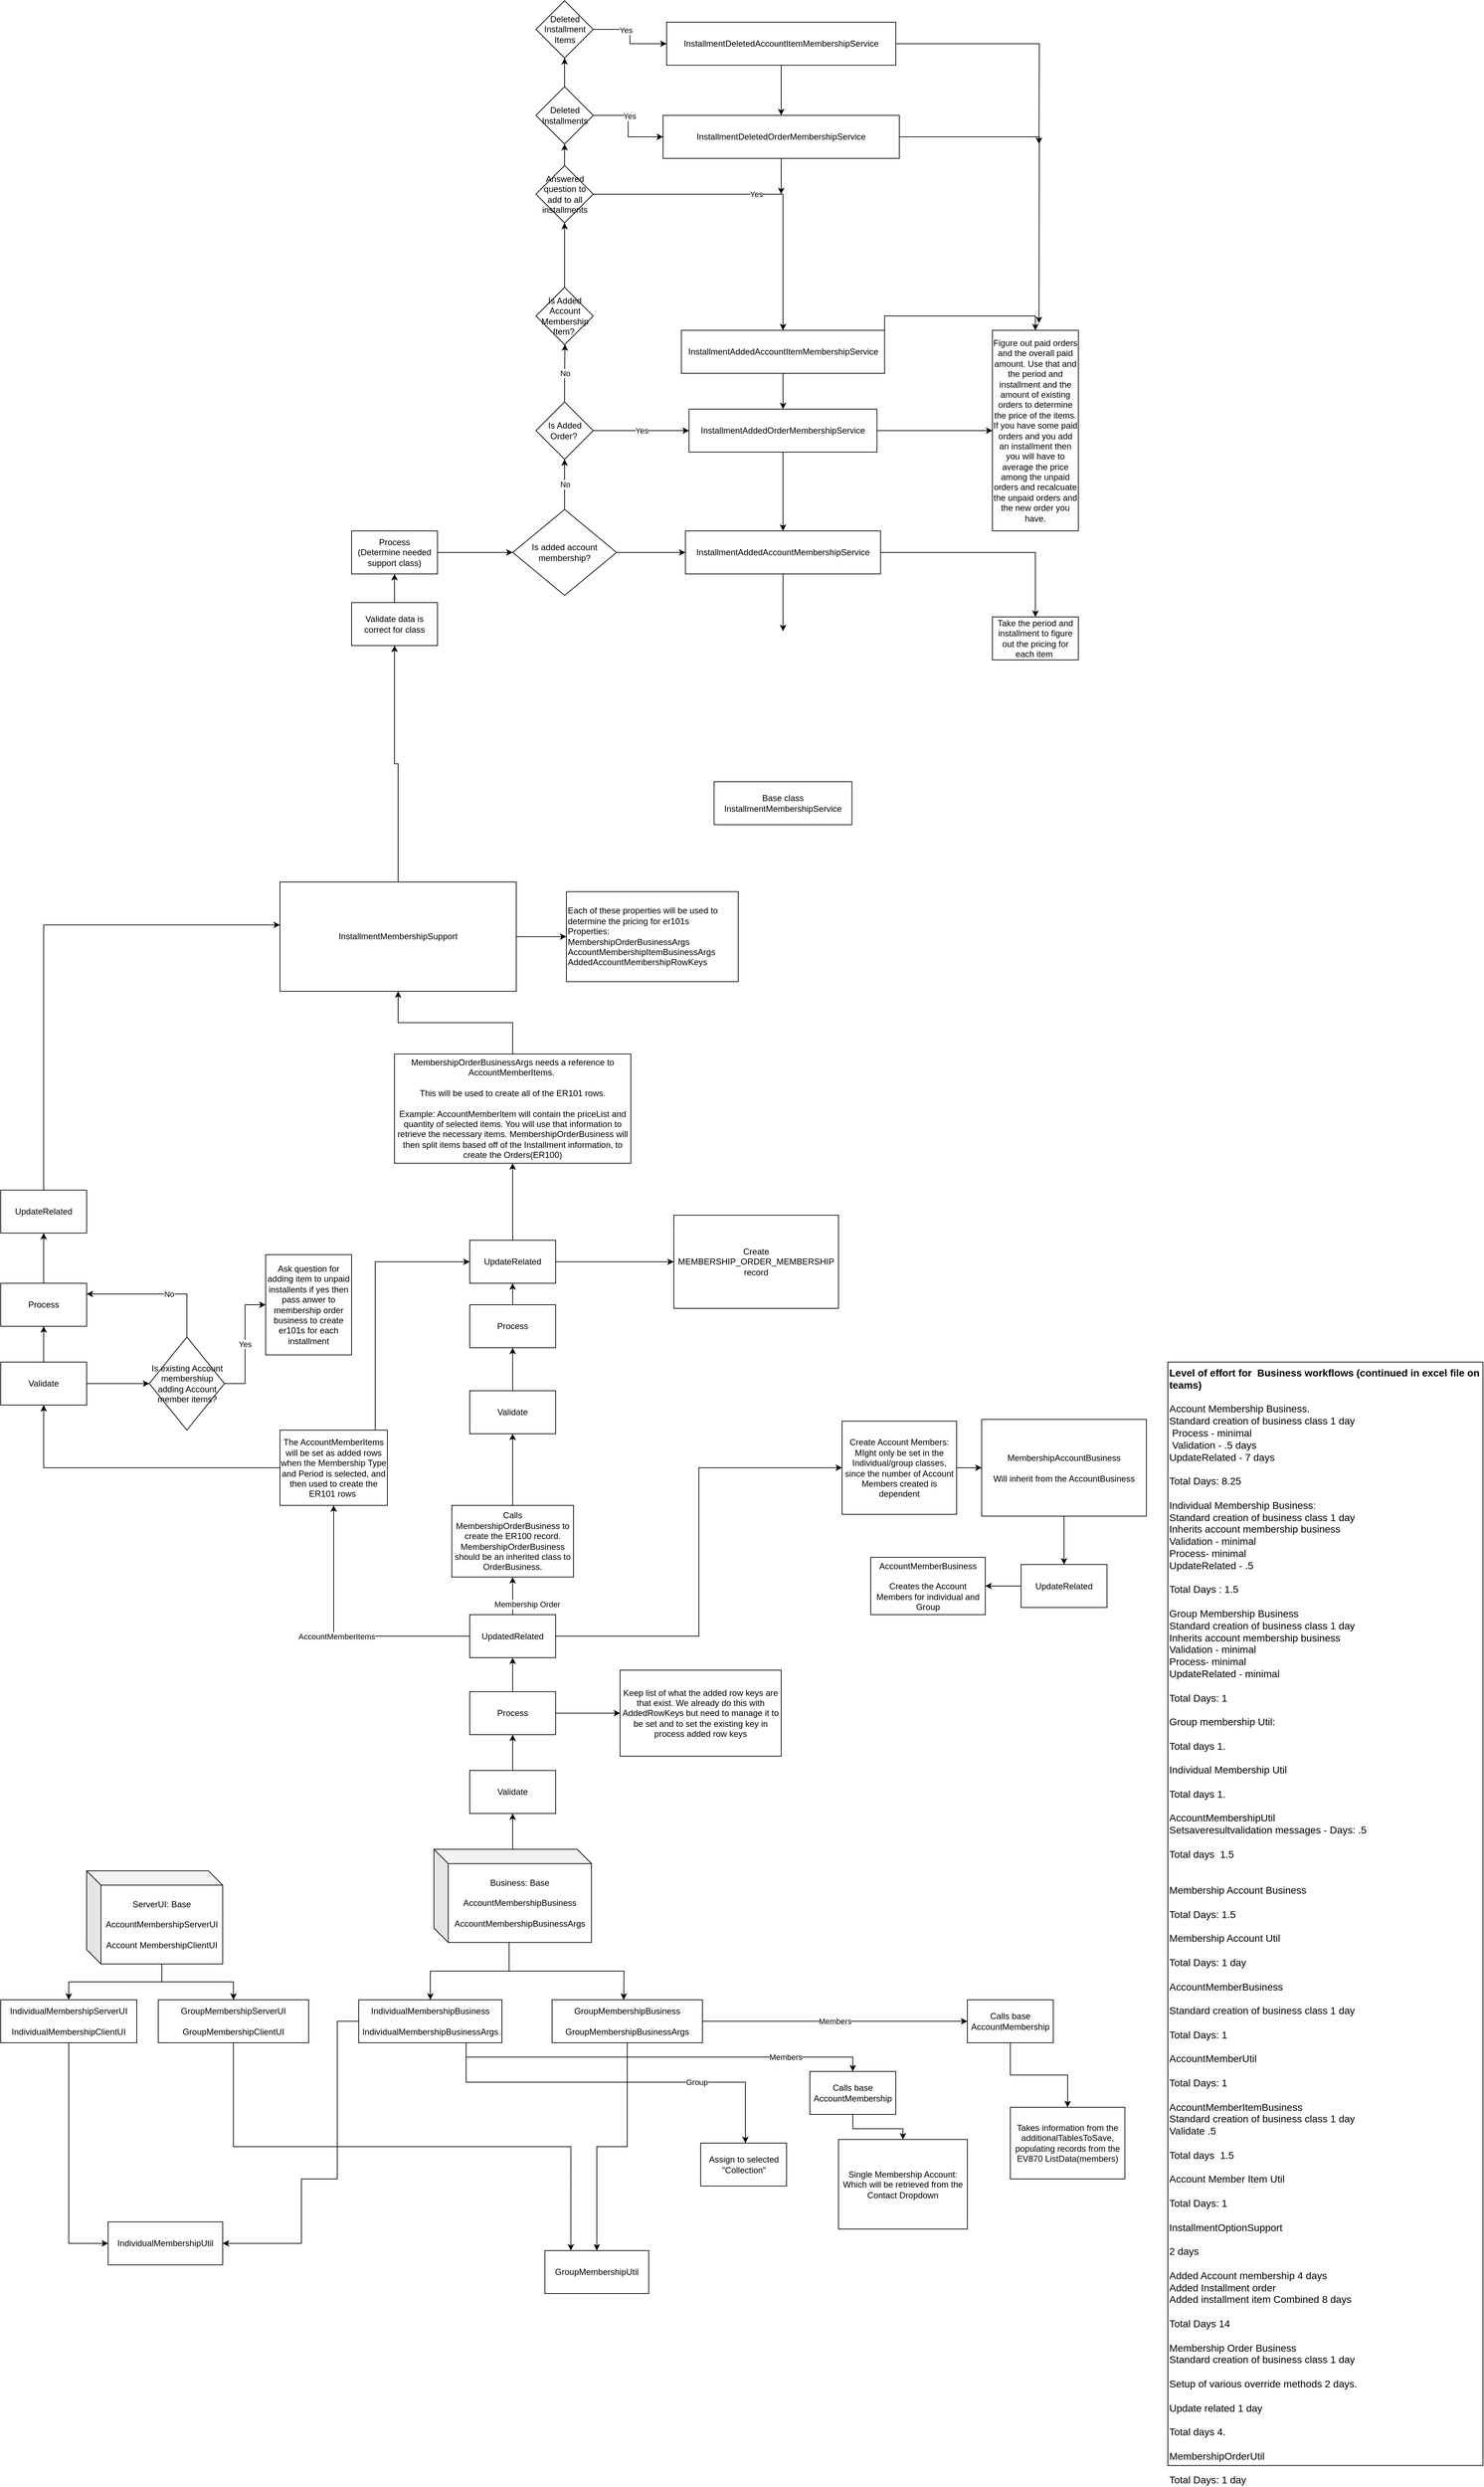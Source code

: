<mxfile version="13.4.9" type="github">
  <diagram name="Page-1" id="5f0bae14-7c28-e335-631c-24af17079c00">
    <mxGraphModel dx="1689" dy="3596" grid="1" gridSize="10" guides="1" tooltips="1" connect="1" arrows="1" fold="1" page="1" pageScale="1" pageWidth="1100" pageHeight="850" background="#ffffff" math="0" shadow="0">
      <root>
        <mxCell id="0" />
        <mxCell id="1" parent="0" />
        <mxCell id="NrKTWO5p2-0dnxn5_g5g-2" style="edgeStyle=orthogonalEdgeStyle;rounded=0;orthogonalLoop=1;jettySize=auto;html=1;exitX=0;exitY=0;exitDx=105;exitDy=130;exitPerimeter=0;" parent="1" source="NrKTWO5p2-0dnxn5_g5g-1" target="NrKTWO5p2-0dnxn5_g5g-3" edge="1">
          <mxGeometry relative="1" as="geometry">
            <mxPoint x="150" y="290" as="targetPoint" />
          </mxGeometry>
        </mxCell>
        <mxCell id="NrKTWO5p2-0dnxn5_g5g-5" style="edgeStyle=orthogonalEdgeStyle;rounded=0;orthogonalLoop=1;jettySize=auto;html=1;exitX=0;exitY=0;exitDx=105;exitDy=130;exitPerimeter=0;entryX=0.5;entryY=0;entryDx=0;entryDy=0;" parent="1" source="NrKTWO5p2-0dnxn5_g5g-1" target="NrKTWO5p2-0dnxn5_g5g-6" edge="1">
          <mxGeometry relative="1" as="geometry">
            <mxPoint x="430" y="260" as="targetPoint" />
          </mxGeometry>
        </mxCell>
        <mxCell id="NrKTWO5p2-0dnxn5_g5g-1" value="ServerUI: Base&lt;br&gt;&lt;br&gt;AccountMembershipServerUI&lt;br&gt;&lt;br&gt;Account MembershipClientUI" style="shape=cube;whiteSpace=wrap;html=1;boundedLbl=1;backgroundOutline=1;darkOpacity=0.05;darkOpacity2=0.1;" parent="1" vertex="1">
          <mxGeometry x="180" y="80" width="190" height="130" as="geometry" />
        </mxCell>
        <mxCell id="NrKTWO5p2-0dnxn5_g5g-13" style="edgeStyle=orthogonalEdgeStyle;rounded=0;orthogonalLoop=1;jettySize=auto;html=1;exitX=0.5;exitY=1;exitDx=0;exitDy=0;entryX=0;entryY=0.5;entryDx=0;entryDy=0;" parent="1" source="NrKTWO5p2-0dnxn5_g5g-3" target="2" edge="1">
          <mxGeometry relative="1" as="geometry" />
        </mxCell>
        <mxCell id="NrKTWO5p2-0dnxn5_g5g-3" value="IndividualMembershipServerUI&lt;br&gt;&lt;br&gt;IndividualMembershipClientUI" style="rounded=0;whiteSpace=wrap;html=1;" parent="1" vertex="1">
          <mxGeometry x="60" y="260" width="190" height="60" as="geometry" />
        </mxCell>
        <mxCell id="NrKTWO5p2-0dnxn5_g5g-16" style="edgeStyle=orthogonalEdgeStyle;rounded=0;orthogonalLoop=1;jettySize=auto;html=1;exitX=0.5;exitY=1;exitDx=0;exitDy=0;entryX=0.25;entryY=0;entryDx=0;entryDy=0;" parent="1" source="NrKTWO5p2-0dnxn5_g5g-6" target="NrKTWO5p2-0dnxn5_g5g-14" edge="1">
          <mxGeometry relative="1" as="geometry" />
        </mxCell>
        <mxCell id="NrKTWO5p2-0dnxn5_g5g-6" value="GroupMembershipServerUI&lt;br&gt;&lt;br&gt;GroupMembershipClientUI" style="rounded=0;whiteSpace=wrap;html=1;" parent="1" vertex="1">
          <mxGeometry x="280" y="260" width="210" height="60" as="geometry" />
        </mxCell>
        <mxCell id="NrKTWO5p2-0dnxn5_g5g-7" style="edgeStyle=orthogonalEdgeStyle;rounded=0;orthogonalLoop=1;jettySize=auto;html=1;exitX=0;exitY=0;exitDx=105;exitDy=130;exitPerimeter=0;" parent="1" source="NrKTWO5p2-0dnxn5_g5g-9" target="NrKTWO5p2-0dnxn5_g5g-10" edge="1">
          <mxGeometry relative="1" as="geometry">
            <mxPoint x="650" y="290" as="targetPoint" />
          </mxGeometry>
        </mxCell>
        <mxCell id="NrKTWO5p2-0dnxn5_g5g-8" style="edgeStyle=orthogonalEdgeStyle;rounded=0;orthogonalLoop=1;jettySize=auto;html=1;exitX=0;exitY=0;exitDx=105;exitDy=130;exitPerimeter=0;" parent="1" source="NrKTWO5p2-0dnxn5_g5g-9" edge="1">
          <mxGeometry relative="1" as="geometry">
            <mxPoint x="930" y="260" as="targetPoint" />
          </mxGeometry>
        </mxCell>
        <mxCell id="p3PnFOhuihg-IEMphHv4-27" value="" style="edgeStyle=orthogonalEdgeStyle;rounded=0;orthogonalLoop=1;jettySize=auto;html=1;" edge="1" parent="1" source="NrKTWO5p2-0dnxn5_g5g-9" target="p3PnFOhuihg-IEMphHv4-26">
          <mxGeometry relative="1" as="geometry" />
        </mxCell>
        <mxCell id="NrKTWO5p2-0dnxn5_g5g-9" value="Business: Base&lt;br&gt;&lt;br&gt;AccountMembershipBusiness&lt;br&gt;&lt;br&gt;AccountMembershipBusinessArgs" style="shape=cube;whiteSpace=wrap;html=1;boundedLbl=1;backgroundOutline=1;darkOpacity=0.05;darkOpacity2=0.1;" parent="1" vertex="1">
          <mxGeometry x="665" y="50" width="220" height="130" as="geometry" />
        </mxCell>
        <mxCell id="NrKTWO5p2-0dnxn5_g5g-12" value="" style="edgeStyle=orthogonalEdgeStyle;rounded=0;orthogonalLoop=1;jettySize=auto;html=1;" parent="1" source="NrKTWO5p2-0dnxn5_g5g-10" target="2" edge="1">
          <mxGeometry relative="1" as="geometry">
            <Array as="points">
              <mxPoint x="530" y="290" />
              <mxPoint x="530" y="510" />
              <mxPoint x="480" y="510" />
            </Array>
          </mxGeometry>
        </mxCell>
        <mxCell id="D4kZALISSUl1icWql2U2-17" value="Members" style="edgeStyle=orthogonalEdgeStyle;rounded=0;orthogonalLoop=1;jettySize=auto;html=1;exitX=0.75;exitY=1;exitDx=0;exitDy=0;" parent="1" source="NrKTWO5p2-0dnxn5_g5g-10" target="D4kZALISSUl1icWql2U2-19" edge="1">
          <mxGeometry x="0.607" relative="1" as="geometry">
            <mxPoint x="1240" y="360" as="targetPoint" />
            <mxPoint as="offset" />
          </mxGeometry>
        </mxCell>
        <mxCell id="D4kZALISSUl1icWql2U2-27" value="Group" style="edgeStyle=orthogonalEdgeStyle;rounded=0;orthogonalLoop=1;jettySize=auto;html=1;exitX=0.75;exitY=1;exitDx=0;exitDy=0;" parent="1" source="NrKTWO5p2-0dnxn5_g5g-10" target="D4kZALISSUl1icWql2U2-28" edge="1">
          <mxGeometry x="0.421" relative="1" as="geometry">
            <mxPoint x="1100" y="470" as="targetPoint" />
            <Array as="points">
              <mxPoint x="710" y="320" />
              <mxPoint x="710" y="375" />
              <mxPoint x="1100" y="375" />
              <mxPoint x="1100" y="430" />
            </Array>
            <mxPoint as="offset" />
          </mxGeometry>
        </mxCell>
        <mxCell id="NrKTWO5p2-0dnxn5_g5g-10" value="IndividualMembershipBusiness&lt;br&gt;&lt;br&gt;IndividualMembershipBusinessArgs" style="rounded=0;whiteSpace=wrap;html=1;" parent="1" vertex="1">
          <mxGeometry x="560" y="260" width="200" height="60" as="geometry" />
        </mxCell>
        <mxCell id="NrKTWO5p2-0dnxn5_g5g-15" value="" style="edgeStyle=orthogonalEdgeStyle;rounded=0;orthogonalLoop=1;jettySize=auto;html=1;" parent="1" source="NrKTWO5p2-0dnxn5_g5g-11" target="NrKTWO5p2-0dnxn5_g5g-14" edge="1">
          <mxGeometry relative="1" as="geometry" />
        </mxCell>
        <mxCell id="D4kZALISSUl1icWql2U2-18" value="Members" style="edgeStyle=orthogonalEdgeStyle;rounded=0;orthogonalLoop=1;jettySize=auto;html=1;exitX=1;exitY=0.5;exitDx=0;exitDy=0;" parent="1" source="NrKTWO5p2-0dnxn5_g5g-11" target="D4kZALISSUl1icWql2U2-20" edge="1">
          <mxGeometry relative="1" as="geometry">
            <mxPoint x="1810" y="290" as="targetPoint" />
          </mxGeometry>
        </mxCell>
        <mxCell id="NrKTWO5p2-0dnxn5_g5g-11" value="GroupMembershipBusiness&lt;br&gt;&lt;br&gt;GroupMembershipBusinessArgs" style="rounded=0;whiteSpace=wrap;html=1;" parent="1" vertex="1">
          <mxGeometry x="830" y="260" width="210" height="60" as="geometry" />
        </mxCell>
        <mxCell id="2" value="IndividualMembershipUtil" style="whiteSpace=wrap;html=1;rounded=0;" parent="1" vertex="1">
          <mxGeometry x="210" y="570" width="160" height="60" as="geometry" />
        </mxCell>
        <mxCell id="NrKTWO5p2-0dnxn5_g5g-14" value="GroupMembershipUtil" style="whiteSpace=wrap;html=1;rounded=0;" parent="1" vertex="1">
          <mxGeometry x="820" y="610" width="145" height="60" as="geometry" />
        </mxCell>
        <mxCell id="NrKTWO5p2-0dnxn5_g5g-25" value="Membership Order" style="edgeStyle=orthogonalEdgeStyle;rounded=0;orthogonalLoop=1;jettySize=auto;html=1;entryX=0.5;entryY=1;entryDx=0;entryDy=0;exitX=0.5;exitY=0;exitDx=0;exitDy=0;" parent="1" source="NrKTWO5p2-0dnxn5_g5g-19" target="NrKTWO5p2-0dnxn5_g5g-32" edge="1">
          <mxGeometry x="-0.043" y="-10" relative="1" as="geometry">
            <mxPoint x="820" y="-320" as="targetPoint" />
            <mxPoint x="10" y="10" as="offset" />
            <mxPoint x="810.0" y="-310" as="sourcePoint" />
          </mxGeometry>
        </mxCell>
        <mxCell id="p3PnFOhuihg-IEMphHv4-23" style="edgeStyle=orthogonalEdgeStyle;rounded=0;orthogonalLoop=1;jettySize=auto;html=1;exitX=1;exitY=0.5;exitDx=0;exitDy=0;entryX=0;entryY=0.5;entryDx=0;entryDy=0;" edge="1" parent="1" source="NrKTWO5p2-0dnxn5_g5g-19" target="D4kZALISSUl1icWql2U2-9">
          <mxGeometry relative="1" as="geometry">
            <mxPoint x="1060" y="-470" as="targetPoint" />
          </mxGeometry>
        </mxCell>
        <mxCell id="NrKTWO5p2-0dnxn5_g5g-19" value="UpdatedRelated" style="rounded=0;whiteSpace=wrap;html=1;" parent="1" vertex="1">
          <mxGeometry x="715" y="-277.5" width="120" height="60" as="geometry" />
        </mxCell>
        <mxCell id="D4kZALISSUl1icWql2U2-37" value="" style="edgeStyle=orthogonalEdgeStyle;rounded=0;orthogonalLoop=1;jettySize=auto;html=1;" parent="1" source="NrKTWO5p2-0dnxn5_g5g-32" target="D4kZALISSUl1icWql2U2-36" edge="1">
          <mxGeometry relative="1" as="geometry" />
        </mxCell>
        <mxCell id="NrKTWO5p2-0dnxn5_g5g-32" value="Calls MembershipOrderBusiness to create the ER100 record. MembershipOrderBusiness should be an inherited class to OrderBusiness." style="whiteSpace=wrap;html=1;rounded=0;" parent="1" vertex="1">
          <mxGeometry x="690" y="-430" width="170" height="100" as="geometry" />
        </mxCell>
        <mxCell id="D4kZALISSUl1icWql2U2-4" style="edgeStyle=orthogonalEdgeStyle;rounded=0;orthogonalLoop=1;jettySize=auto;html=1;exitX=0.5;exitY=0;exitDx=0;exitDy=0;entryX=0;entryY=0.5;entryDx=0;entryDy=0;" parent="1" source="D4kZALISSUl1icWql2U2-3" edge="1">
          <mxGeometry relative="1" as="geometry" />
        </mxCell>
        <mxCell id="D4kZALISSUl1icWql2U2-40" style="edgeStyle=orthogonalEdgeStyle;rounded=0;orthogonalLoop=1;jettySize=auto;html=1;exitX=0.75;exitY=0;exitDx=0;exitDy=0;entryX=0;entryY=0.5;entryDx=0;entryDy=0;" parent="1" source="D4kZALISSUl1icWql2U2-3" target="p3PnFOhuihg-IEMphHv4-14" edge="1">
          <mxGeometry relative="1" as="geometry">
            <mxPoint x="640" y="-760" as="targetPoint" />
            <Array as="points">
              <mxPoint x="583" y="-770" />
            </Array>
          </mxGeometry>
        </mxCell>
        <mxCell id="p3PnFOhuihg-IEMphHv4-45" style="edgeStyle=orthogonalEdgeStyle;rounded=0;orthogonalLoop=1;jettySize=auto;html=1;entryX=0.5;entryY=1;entryDx=0;entryDy=0;" edge="1" parent="1" source="D4kZALISSUl1icWql2U2-3" target="p3PnFOhuihg-IEMphHv4-40">
          <mxGeometry relative="1" as="geometry" />
        </mxCell>
        <mxCell id="D4kZALISSUl1icWql2U2-3" value="The AccountMemberItems will be set as added rows when the Membership Type and Period is selected, and then used to create the ER101 rows&amp;nbsp;" style="rounded=0;whiteSpace=wrap;html=1;" parent="1" vertex="1">
          <mxGeometry x="450" y="-535" width="150" height="105" as="geometry" />
        </mxCell>
        <mxCell id="D4kZALISSUl1icWql2U2-11" value="" style="edgeStyle=orthogonalEdgeStyle;rounded=0;orthogonalLoop=1;jettySize=auto;html=1;" parent="1" source="D4kZALISSUl1icWql2U2-9" target="D4kZALISSUl1icWql2U2-10" edge="1">
          <mxGeometry relative="1" as="geometry" />
        </mxCell>
        <mxCell id="D4kZALISSUl1icWql2U2-9" value="Create Account Members: MIght only be set in the Individual/group classes, since the number of Account Members created is dependent" style="rounded=0;whiteSpace=wrap;html=1;" parent="1" vertex="1">
          <mxGeometry x="1235" y="-547.5" width="160" height="130" as="geometry" />
        </mxCell>
        <mxCell id="D4kZALISSUl1icWql2U2-41" style="edgeStyle=orthogonalEdgeStyle;rounded=0;orthogonalLoop=1;jettySize=auto;html=1;exitX=0.5;exitY=1;exitDx=0;exitDy=0;entryX=0.5;entryY=0;entryDx=0;entryDy=0;" parent="1" source="D4kZALISSUl1icWql2U2-10" target="D4kZALISSUl1icWql2U2-13" edge="1">
          <mxGeometry relative="1" as="geometry" />
        </mxCell>
        <mxCell id="D4kZALISSUl1icWql2U2-10" value="MembershipAccountBusiness&lt;br&gt;&lt;br&gt;Will inherit from the AccountBusiness" style="whiteSpace=wrap;html=1;rounded=0;" parent="1" vertex="1">
          <mxGeometry x="1430" y="-550" width="230" height="135" as="geometry" />
        </mxCell>
        <mxCell id="D4kZALISSUl1icWql2U2-15" value="" style="edgeStyle=orthogonalEdgeStyle;rounded=0;orthogonalLoop=1;jettySize=auto;html=1;" parent="1" source="D4kZALISSUl1icWql2U2-13" target="D4kZALISSUl1icWql2U2-14" edge="1">
          <mxGeometry relative="1" as="geometry" />
        </mxCell>
        <mxCell id="D4kZALISSUl1icWql2U2-13" value="UpdateRelated" style="rounded=0;whiteSpace=wrap;html=1;" parent="1" vertex="1">
          <mxGeometry x="1485" y="-347.5" width="120" height="60" as="geometry" />
        </mxCell>
        <mxCell id="D4kZALISSUl1icWql2U2-14" value="AccountMemberBusiness&lt;br&gt;&lt;br&gt;Creates the Account Members for individual and Group" style="whiteSpace=wrap;html=1;rounded=0;" parent="1" vertex="1">
          <mxGeometry x="1275" y="-357.5" width="160" height="80" as="geometry" />
        </mxCell>
        <mxCell id="D4kZALISSUl1icWql2U2-23" value="" style="edgeStyle=orthogonalEdgeStyle;rounded=0;orthogonalLoop=1;jettySize=auto;html=1;" parent="1" source="D4kZALISSUl1icWql2U2-19" target="D4kZALISSUl1icWql2U2-22" edge="1">
          <mxGeometry relative="1" as="geometry" />
        </mxCell>
        <mxCell id="D4kZALISSUl1icWql2U2-19" value="Calls base AccountMembership" style="rounded=0;whiteSpace=wrap;html=1;" parent="1" vertex="1">
          <mxGeometry x="1190" y="360" width="120" height="60" as="geometry" />
        </mxCell>
        <mxCell id="D4kZALISSUl1icWql2U2-25" value="" style="edgeStyle=orthogonalEdgeStyle;rounded=0;orthogonalLoop=1;jettySize=auto;html=1;" parent="1" source="D4kZALISSUl1icWql2U2-20" target="D4kZALISSUl1icWql2U2-24" edge="1">
          <mxGeometry relative="1" as="geometry" />
        </mxCell>
        <mxCell id="D4kZALISSUl1icWql2U2-20" value="Calls base AccountMembership" style="rounded=0;whiteSpace=wrap;html=1;" parent="1" vertex="1">
          <mxGeometry x="1410" y="260" width="120" height="60" as="geometry" />
        </mxCell>
        <mxCell id="D4kZALISSUl1icWql2U2-22" value="Single Membership Account:&lt;br&gt;Which will be retrieved from the Contact Dropdown" style="whiteSpace=wrap;html=1;rounded=0;" parent="1" vertex="1">
          <mxGeometry x="1230" y="455" width="180" height="125" as="geometry" />
        </mxCell>
        <mxCell id="D4kZALISSUl1icWql2U2-24" value="Takes information from the additionalTablesToSave, populating records from the EV870 ListData(members)" style="whiteSpace=wrap;html=1;rounded=0;" parent="1" vertex="1">
          <mxGeometry x="1470" y="410" width="160" height="100" as="geometry" />
        </mxCell>
        <mxCell id="D4kZALISSUl1icWql2U2-28" value="Assign to selected &quot;Collection&quot;" style="rounded=0;whiteSpace=wrap;html=1;" parent="1" vertex="1">
          <mxGeometry x="1037.5" y="460" width="120" height="60" as="geometry" />
        </mxCell>
        <mxCell id="p3PnFOhuihg-IEMphHv4-55" value="" style="edgeStyle=orthogonalEdgeStyle;rounded=0;orthogonalLoop=1;jettySize=auto;html=1;" edge="1" parent="1" source="D4kZALISSUl1icWql2U2-32" target="p3PnFOhuihg-IEMphHv4-54">
          <mxGeometry relative="1" as="geometry" />
        </mxCell>
        <mxCell id="D4kZALISSUl1icWql2U2-32" value="MembershipOrderBusinessArgs needs a reference to AccountMemberItems.&amp;nbsp;&lt;br&gt;&lt;br&gt;This will be used to create all of the ER101 rows.&lt;br&gt;&lt;br&gt;Example: AccountMemberItem will contain the priceList and quantity of selected items. You will use that information to retrieve the necessary items. MembershipOrderBusiness will then split items based off of the Installment information, to create the Orders(ER100)" style="whiteSpace=wrap;html=1;rounded=0;" parent="1" vertex="1">
          <mxGeometry x="610" y="-1060" width="330" height="152.5" as="geometry" />
        </mxCell>
        <mxCell id="D4kZALISSUl1icWql2U2-34" value="Create MEMBERSHIP_ORDER_MEMBERSHIP record" style="whiteSpace=wrap;html=1;rounded=0;" parent="1" vertex="1">
          <mxGeometry x="1000" y="-835" width="230" height="130" as="geometry" />
        </mxCell>
        <mxCell id="D4kZALISSUl1icWql2U2-38" style="edgeStyle=orthogonalEdgeStyle;rounded=0;orthogonalLoop=1;jettySize=auto;html=1;exitX=0.5;exitY=0;exitDx=0;exitDy=0;entryX=0.5;entryY=1;entryDx=0;entryDy=0;" parent="1" source="D4kZALISSUl1icWql2U2-36" target="p3PnFOhuihg-IEMphHv4-9" edge="1">
          <mxGeometry relative="1" as="geometry" />
        </mxCell>
        <mxCell id="D4kZALISSUl1icWql2U2-36" value="Validate" style="whiteSpace=wrap;html=1;rounded=0;" parent="1" vertex="1">
          <mxGeometry x="715" y="-590" width="120" height="60" as="geometry" />
        </mxCell>
        <mxCell id="p3PnFOhuihg-IEMphHv4-2" value="&lt;font style=&quot;font-size: 14px&quot;&gt;&lt;b&gt;Level of effort for&amp;nbsp; Business workflows (continued in excel file on teams)&lt;/b&gt;&lt;br&gt;&lt;br&gt;Account Membership Business.&lt;br&gt;Standard creation of business class 1 day&lt;br&gt;&amp;nbsp;Process - minimal&lt;br&gt;&amp;nbsp;Validation -&amp;nbsp;.5 days&lt;br&gt;UpdateRelated - 7 days&lt;br&gt;&lt;br&gt;Total Days: 8.25&lt;br&gt;&lt;br&gt;Individual Membership Business:&lt;br&gt;Standard creation of business class 1 day&lt;br&gt;Inherits account membership business&lt;br&gt;Validation - minimal&lt;br&gt;Process- minimal&amp;nbsp;&lt;br&gt;UpdateRelated - .5&amp;nbsp;&lt;br&gt;&lt;br&gt;Total Days : 1.5&lt;br&gt;&lt;br&gt;Group Membership Business&lt;br&gt;Standard creation of business class 1 day&lt;br&gt;Inherits account membership business&lt;br&gt;Validation - minimal&lt;br&gt;Process- minimal&amp;nbsp;&lt;br&gt;UpdateRelated - minimal&lt;br&gt;&lt;br&gt;Total Days: 1&lt;br&gt;&lt;br&gt;Group membership Util:&lt;br&gt;&lt;br&gt;Total days 1.&amp;nbsp;&lt;br&gt;&lt;br&gt;Individual Membership Util&lt;br&gt;&lt;br&gt;Total days 1.&lt;br&gt;&lt;br&gt;AccountMembershipUtil&lt;br&gt;Setsaveresultvalidation messages - Days: .5&lt;br&gt;&lt;br&gt;Total days&amp;nbsp; 1.5&lt;br&gt;&lt;br&gt;&lt;br&gt;Membership Account Business&amp;nbsp;&lt;br&gt;&lt;br&gt;Total Days: 1.5&lt;br&gt;&lt;br&gt;Membership Account Util&lt;br&gt;&lt;br&gt;Total Days: 1 day&lt;br&gt;&lt;br&gt;AccountMemberBusiness&lt;br&gt;&lt;br&gt;Standard creation of business class 1 day&lt;br&gt;&lt;br&gt;Total Days: 1&lt;br&gt;&lt;br&gt;AccountMemberUtil&lt;br&gt;&lt;br&gt;Total Days: 1&lt;br&gt;&lt;br&gt;AccountMemberItemBusiness&lt;br&gt;Standard creation of business class 1 day&lt;br&gt;Validate .5&lt;br&gt;&lt;br&gt;Total days&amp;nbsp; 1.5&lt;br&gt;&lt;br&gt;Account Member Item Util&lt;br&gt;&lt;br&gt;Total Days: 1&lt;br&gt;&lt;br&gt;InstallmentOptionSupport&lt;br&gt;&lt;br&gt;2 days&lt;br&gt;&lt;br&gt;Added Account membership 4 days&lt;br&gt;Added Installment order&amp;nbsp;&lt;br&gt;Added installment item Combined 8 days&lt;br&gt;&lt;br&gt;Total Days 14&lt;br&gt;&lt;br&gt;Membership Order Business&lt;br&gt;Standard creation of business class 1 day&lt;br&gt;&lt;br&gt;Setup of various override methods 2 days.&lt;br&gt;&lt;br&gt;Update related 1 day&lt;br&gt;&lt;br&gt;Total days 4.&lt;br&gt;&lt;br&gt;MembershipOrderUtil&lt;br&gt;&lt;br&gt;Total Days: 1 day&lt;br&gt;&lt;/font&gt;" style="rounded=0;whiteSpace=wrap;html=1;align=left;horizontal=1;verticalAlign=top;" vertex="1" parent="1">
          <mxGeometry x="1690" y="-630" width="440" height="1540" as="geometry" />
        </mxCell>
        <mxCell id="p3PnFOhuihg-IEMphHv4-15" value="" style="edgeStyle=orthogonalEdgeStyle;rounded=0;orthogonalLoop=1;jettySize=auto;html=1;" edge="1" parent="1" source="p3PnFOhuihg-IEMphHv4-9" target="p3PnFOhuihg-IEMphHv4-14">
          <mxGeometry relative="1" as="geometry" />
        </mxCell>
        <mxCell id="p3PnFOhuihg-IEMphHv4-9" value="Process" style="whiteSpace=wrap;html=1;rounded=0;" vertex="1" parent="1">
          <mxGeometry x="715" y="-710" width="120" height="60" as="geometry" />
        </mxCell>
        <mxCell id="p3PnFOhuihg-IEMphHv4-16" value="" style="edgeStyle=orthogonalEdgeStyle;rounded=0;orthogonalLoop=1;jettySize=auto;html=1;entryX=0.5;entryY=1;entryDx=0;entryDy=0;" edge="1" parent="1" source="p3PnFOhuihg-IEMphHv4-14" target="D4kZALISSUl1icWql2U2-32">
          <mxGeometry relative="1" as="geometry">
            <Array as="points">
              <mxPoint x="775" y="-897" />
            </Array>
          </mxGeometry>
        </mxCell>
        <mxCell id="p3PnFOhuihg-IEMphHv4-17" style="edgeStyle=orthogonalEdgeStyle;rounded=0;orthogonalLoop=1;jettySize=auto;html=1;entryX=0;entryY=0.5;entryDx=0;entryDy=0;" edge="1" parent="1" source="p3PnFOhuihg-IEMphHv4-14" target="D4kZALISSUl1icWql2U2-34">
          <mxGeometry relative="1" as="geometry" />
        </mxCell>
        <mxCell id="p3PnFOhuihg-IEMphHv4-14" value="UpdateRelated" style="whiteSpace=wrap;html=1;rounded=0;" vertex="1" parent="1">
          <mxGeometry x="715" y="-800" width="120" height="60" as="geometry" />
        </mxCell>
        <mxCell id="p3PnFOhuihg-IEMphHv4-22" value="AccountMemberItems" style="edgeStyle=orthogonalEdgeStyle;rounded=0;orthogonalLoop=1;jettySize=auto;html=1;exitX=0;exitY=0.5;exitDx=0;exitDy=0;" edge="1" parent="1" source="NrKTWO5p2-0dnxn5_g5g-19" target="D4kZALISSUl1icWql2U2-3">
          <mxGeometry relative="1" as="geometry">
            <mxPoint x="545.0" y="-390" as="targetPoint" />
            <mxPoint x="740" y="-310" as="sourcePoint" />
          </mxGeometry>
        </mxCell>
        <mxCell id="p3PnFOhuihg-IEMphHv4-29" value="" style="edgeStyle=orthogonalEdgeStyle;rounded=0;orthogonalLoop=1;jettySize=auto;html=1;" edge="1" parent="1" source="p3PnFOhuihg-IEMphHv4-26" target="p3PnFOhuihg-IEMphHv4-28">
          <mxGeometry relative="1" as="geometry" />
        </mxCell>
        <mxCell id="p3PnFOhuihg-IEMphHv4-26" value="Validate" style="whiteSpace=wrap;html=1;" vertex="1" parent="1">
          <mxGeometry x="715" y="-60" width="120" height="60" as="geometry" />
        </mxCell>
        <mxCell id="p3PnFOhuihg-IEMphHv4-30" value="" style="edgeStyle=orthogonalEdgeStyle;rounded=0;orthogonalLoop=1;jettySize=auto;html=1;" edge="1" parent="1" source="p3PnFOhuihg-IEMphHv4-28" target="NrKTWO5p2-0dnxn5_g5g-19">
          <mxGeometry relative="1" as="geometry" />
        </mxCell>
        <mxCell id="p3PnFOhuihg-IEMphHv4-65" value="" style="edgeStyle=orthogonalEdgeStyle;rounded=0;orthogonalLoop=1;jettySize=auto;html=1;" edge="1" parent="1" source="p3PnFOhuihg-IEMphHv4-28" target="p3PnFOhuihg-IEMphHv4-64">
          <mxGeometry relative="1" as="geometry" />
        </mxCell>
        <mxCell id="p3PnFOhuihg-IEMphHv4-28" value="Process" style="whiteSpace=wrap;html=1;" vertex="1" parent="1">
          <mxGeometry x="715" y="-170" width="120" height="60" as="geometry" />
        </mxCell>
        <mxCell id="p3PnFOhuihg-IEMphHv4-38" value="" style="edgeStyle=orthogonalEdgeStyle;rounded=0;orthogonalLoop=1;jettySize=auto;html=1;" edge="1" parent="1" source="p3PnFOhuihg-IEMphHv4-40" target="p3PnFOhuihg-IEMphHv4-41">
          <mxGeometry relative="1" as="geometry" />
        </mxCell>
        <mxCell id="p3PnFOhuihg-IEMphHv4-39" value="" style="edgeStyle=orthogonalEdgeStyle;rounded=0;orthogonalLoop=1;jettySize=auto;html=1;entryX=0;entryY=0.5;entryDx=0;entryDy=0;" edge="1" parent="1" source="p3PnFOhuihg-IEMphHv4-40" target="p3PnFOhuihg-IEMphHv4-46">
          <mxGeometry relative="1" as="geometry">
            <mxPoint x="280" y="-585" as="targetPoint" />
          </mxGeometry>
        </mxCell>
        <mxCell id="p3PnFOhuihg-IEMphHv4-40" value="Validate" style="whiteSpace=wrap;html=1;" vertex="1" parent="1">
          <mxGeometry x="60" y="-630" width="120" height="60" as="geometry" />
        </mxCell>
        <mxCell id="p3PnFOhuihg-IEMphHv4-49" value="" style="edgeStyle=orthogonalEdgeStyle;rounded=0;orthogonalLoop=1;jettySize=auto;html=1;" edge="1" parent="1" source="p3PnFOhuihg-IEMphHv4-41" target="p3PnFOhuihg-IEMphHv4-48">
          <mxGeometry relative="1" as="geometry" />
        </mxCell>
        <mxCell id="p3PnFOhuihg-IEMphHv4-41" value="Process" style="whiteSpace=wrap;html=1;" vertex="1" parent="1">
          <mxGeometry x="60" y="-740" width="120" height="60" as="geometry" />
        </mxCell>
        <mxCell id="p3PnFOhuihg-IEMphHv4-42" value="Yes" style="edgeStyle=orthogonalEdgeStyle;rounded=0;orthogonalLoop=1;jettySize=auto;html=1;exitX=1;exitY=0.5;exitDx=0;exitDy=0;" edge="1" parent="1" target="p3PnFOhuihg-IEMphHv4-44" source="p3PnFOhuihg-IEMphHv4-46">
          <mxGeometry relative="1" as="geometry">
            <mxPoint x="440" y="-600" as="targetPoint" />
            <mxPoint x="385" y="-585" as="sourcePoint" />
          </mxGeometry>
        </mxCell>
        <mxCell id="p3PnFOhuihg-IEMphHv4-43" value="No" style="edgeStyle=orthogonalEdgeStyle;rounded=0;orthogonalLoop=1;jettySize=auto;html=1;entryX=1;entryY=0.25;entryDx=0;entryDy=0;exitX=0.5;exitY=0;exitDx=0;exitDy=0;" edge="1" parent="1" target="p3PnFOhuihg-IEMphHv4-41" source="p3PnFOhuihg-IEMphHv4-46">
          <mxGeometry relative="1" as="geometry">
            <mxPoint x="320" y="-720" as="targetPoint" />
            <mxPoint x="320" y="-634.524" as="sourcePoint" />
            <Array as="points">
              <mxPoint x="320" y="-650" />
              <mxPoint x="320" y="-725" />
            </Array>
          </mxGeometry>
        </mxCell>
        <mxCell id="p3PnFOhuihg-IEMphHv4-44" value="Ask question for adding item to unpaid installents if yes then pass anwer to membership order business to create er101s for each installment" style="rounded=0;whiteSpace=wrap;html=1;" vertex="1" parent="1">
          <mxGeometry x="430" y="-780" width="120" height="140" as="geometry" />
        </mxCell>
        <mxCell id="p3PnFOhuihg-IEMphHv4-46" value="Is existing Account membershiup adding Account member items?" style="rhombus;whiteSpace=wrap;html=1;" vertex="1" parent="1">
          <mxGeometry x="267.5" y="-665" width="105" height="130" as="geometry" />
        </mxCell>
        <mxCell id="p3PnFOhuihg-IEMphHv4-53" value="" style="edgeStyle=orthogonalEdgeStyle;rounded=0;orthogonalLoop=1;jettySize=auto;html=1;entryX=0;entryY=0.393;entryDx=0;entryDy=0;entryPerimeter=0;exitX=0.5;exitY=0;exitDx=0;exitDy=0;" edge="1" parent="1" source="p3PnFOhuihg-IEMphHv4-48" target="p3PnFOhuihg-IEMphHv4-54">
          <mxGeometry relative="1" as="geometry">
            <mxPoint x="120" y="-1130" as="targetPoint" />
          </mxGeometry>
        </mxCell>
        <mxCell id="p3PnFOhuihg-IEMphHv4-48" value="UpdateRelated" style="whiteSpace=wrap;html=1;rounded=0;" vertex="1" parent="1">
          <mxGeometry x="60" y="-870" width="120" height="60" as="geometry" />
        </mxCell>
        <mxCell id="p3PnFOhuihg-IEMphHv4-57" value="" style="edgeStyle=orthogonalEdgeStyle;rounded=0;orthogonalLoop=1;jettySize=auto;html=1;" edge="1" parent="1" source="p3PnFOhuihg-IEMphHv4-54" target="p3PnFOhuihg-IEMphHv4-56">
          <mxGeometry relative="1" as="geometry" />
        </mxCell>
        <mxCell id="p3PnFOhuihg-IEMphHv4-74" value="" style="edgeStyle=orthogonalEdgeStyle;rounded=0;orthogonalLoop=1;jettySize=auto;html=1;" edge="1" parent="1" source="p3PnFOhuihg-IEMphHv4-54" target="p3PnFOhuihg-IEMphHv4-73">
          <mxGeometry relative="1" as="geometry" />
        </mxCell>
        <mxCell id="p3PnFOhuihg-IEMphHv4-54" value="InstallmentMembershipSupport" style="whiteSpace=wrap;html=1;rounded=0;" vertex="1" parent="1">
          <mxGeometry x="450" y="-1300" width="330" height="152.5" as="geometry" />
        </mxCell>
        <mxCell id="p3PnFOhuihg-IEMphHv4-59" value="" style="edgeStyle=orthogonalEdgeStyle;rounded=0;orthogonalLoop=1;jettySize=auto;html=1;" edge="1" parent="1" source="p3PnFOhuihg-IEMphHv4-56" target="p3PnFOhuihg-IEMphHv4-58">
          <mxGeometry relative="1" as="geometry" />
        </mxCell>
        <mxCell id="p3PnFOhuihg-IEMphHv4-56" value="Validate data is correct for class" style="whiteSpace=wrap;html=1;rounded=0;" vertex="1" parent="1">
          <mxGeometry x="550" y="-1690" width="120" height="60" as="geometry" />
        </mxCell>
        <mxCell id="p3PnFOhuihg-IEMphHv4-63" value="" style="edgeStyle=orthogonalEdgeStyle;rounded=0;orthogonalLoop=1;jettySize=auto;html=1;" edge="1" parent="1" source="p3PnFOhuihg-IEMphHv4-58" target="p3PnFOhuihg-IEMphHv4-62">
          <mxGeometry relative="1" as="geometry" />
        </mxCell>
        <mxCell id="p3PnFOhuihg-IEMphHv4-58" value="Process&lt;br&gt;(Determine needed support class)" style="whiteSpace=wrap;html=1;rounded=0;" vertex="1" parent="1">
          <mxGeometry x="550" y="-1790" width="120" height="60" as="geometry" />
        </mxCell>
        <mxCell id="p3PnFOhuihg-IEMphHv4-69" value="No" style="edgeStyle=orthogonalEdgeStyle;rounded=0;orthogonalLoop=1;jettySize=auto;html=1;" edge="1" parent="1" source="p3PnFOhuihg-IEMphHv4-62" target="p3PnFOhuihg-IEMphHv4-70">
          <mxGeometry relative="1" as="geometry">
            <mxPoint x="847.5" y="-1930" as="targetPoint" />
          </mxGeometry>
        </mxCell>
        <mxCell id="p3PnFOhuihg-IEMphHv4-76" value="" style="edgeStyle=orthogonalEdgeStyle;rounded=0;orthogonalLoop=1;jettySize=auto;html=1;" edge="1" parent="1" source="p3PnFOhuihg-IEMphHv4-62" target="p3PnFOhuihg-IEMphHv4-75">
          <mxGeometry relative="1" as="geometry" />
        </mxCell>
        <mxCell id="p3PnFOhuihg-IEMphHv4-62" value="Is added account membership?" style="rhombus;whiteSpace=wrap;html=1;rounded=0;" vertex="1" parent="1">
          <mxGeometry x="775" y="-1820" width="145" height="120" as="geometry" />
        </mxCell>
        <mxCell id="p3PnFOhuihg-IEMphHv4-64" value="Keep list of what the added row keys are that exist. We already do this with AddedRowKeys but need to manage it to be set and to set the existing key in process added row keys" style="whiteSpace=wrap;html=1;" vertex="1" parent="1">
          <mxGeometry x="925" y="-200" width="225" height="120" as="geometry" />
        </mxCell>
        <mxCell id="p3PnFOhuihg-IEMphHv4-66" value="Take the period and installment to figure out the pricing for each item&amp;nbsp;" style="whiteSpace=wrap;html=1;rounded=0;" vertex="1" parent="1">
          <mxGeometry x="1445" y="-1670" width="120" height="60" as="geometry" />
        </mxCell>
        <mxCell id="p3PnFOhuihg-IEMphHv4-72" value="Yes" style="edgeStyle=orthogonalEdgeStyle;rounded=0;orthogonalLoop=1;jettySize=auto;html=1;" edge="1" parent="1" source="p3PnFOhuihg-IEMphHv4-70" target="p3PnFOhuihg-IEMphHv4-71">
          <mxGeometry relative="1" as="geometry" />
        </mxCell>
        <mxCell id="p3PnFOhuihg-IEMphHv4-79" value="No" style="edgeStyle=orthogonalEdgeStyle;rounded=0;orthogonalLoop=1;jettySize=auto;html=1;" edge="1" parent="1" source="p3PnFOhuihg-IEMphHv4-70" target="p3PnFOhuihg-IEMphHv4-78">
          <mxGeometry relative="1" as="geometry">
            <Array as="points">
              <mxPoint x="848" y="-2010" />
              <mxPoint x="848" y="-2010" />
            </Array>
          </mxGeometry>
        </mxCell>
        <mxCell id="p3PnFOhuihg-IEMphHv4-70" value="Is Added Order?&amp;nbsp;" style="rhombus;whiteSpace=wrap;html=1;" vertex="1" parent="1">
          <mxGeometry x="807.5" y="-1970" width="80" height="80" as="geometry" />
        </mxCell>
        <mxCell id="p3PnFOhuihg-IEMphHv4-85" value="" style="edgeStyle=orthogonalEdgeStyle;rounded=0;orthogonalLoop=1;jettySize=auto;html=1;" edge="1" parent="1" source="p3PnFOhuihg-IEMphHv4-71" target="p3PnFOhuihg-IEMphHv4-84">
          <mxGeometry relative="1" as="geometry" />
        </mxCell>
        <mxCell id="p3PnFOhuihg-IEMphHv4-90" value="" style="edgeStyle=orthogonalEdgeStyle;rounded=0;orthogonalLoop=1;jettySize=auto;html=1;" edge="1" parent="1" source="p3PnFOhuihg-IEMphHv4-71" target="p3PnFOhuihg-IEMphHv4-75">
          <mxGeometry relative="1" as="geometry" />
        </mxCell>
        <mxCell id="p3PnFOhuihg-IEMphHv4-71" value="InstallmentAddedOrderMembershipService" style="whiteSpace=wrap;html=1;" vertex="1" parent="1">
          <mxGeometry x="1021.25" y="-1960" width="262.5" height="60" as="geometry" />
        </mxCell>
        <mxCell id="p3PnFOhuihg-IEMphHv4-73" value="Each of these properties will be used to determine the pricing for er101s&lt;br&gt;Properties:&lt;br&gt;MembershipOrderBusinessArgs&lt;br&gt;AccountMembershipItemBusinessArgs&lt;br&gt;AddedAccountMembershipRowKeys" style="whiteSpace=wrap;html=1;rounded=0;align=left;" vertex="1" parent="1">
          <mxGeometry x="850" y="-1286.56" width="240" height="125.63" as="geometry" />
        </mxCell>
        <mxCell id="p3PnFOhuihg-IEMphHv4-77" value="" style="edgeStyle=orthogonalEdgeStyle;rounded=0;orthogonalLoop=1;jettySize=auto;html=1;" edge="1" parent="1" source="p3PnFOhuihg-IEMphHv4-75" target="p3PnFOhuihg-IEMphHv4-66">
          <mxGeometry relative="1" as="geometry" />
        </mxCell>
        <mxCell id="p3PnFOhuihg-IEMphHv4-102" value="" style="edgeStyle=orthogonalEdgeStyle;rounded=0;orthogonalLoop=1;jettySize=auto;html=1;" edge="1" parent="1" source="p3PnFOhuihg-IEMphHv4-75">
          <mxGeometry relative="1" as="geometry">
            <mxPoint x="1152.571" y="-1650.0" as="targetPoint" />
          </mxGeometry>
        </mxCell>
        <mxCell id="p3PnFOhuihg-IEMphHv4-75" value="InstallmentAddedAccountMembershipService" style="whiteSpace=wrap;html=1;rounded=0;" vertex="1" parent="1">
          <mxGeometry x="1016.25" y="-1790" width="272.5" height="60" as="geometry" />
        </mxCell>
        <mxCell id="p3PnFOhuihg-IEMphHv4-93" value="" style="edgeStyle=orthogonalEdgeStyle;rounded=0;orthogonalLoop=1;jettySize=auto;html=1;" edge="1" parent="1" source="p3PnFOhuihg-IEMphHv4-78" target="p3PnFOhuihg-IEMphHv4-92">
          <mxGeometry relative="1" as="geometry" />
        </mxCell>
        <mxCell id="p3PnFOhuihg-IEMphHv4-78" value="Is Added Account Membership Item?&amp;nbsp;" style="rhombus;whiteSpace=wrap;html=1;" vertex="1" parent="1">
          <mxGeometry x="807.5" y="-2130" width="80" height="80" as="geometry" />
        </mxCell>
        <mxCell id="p3PnFOhuihg-IEMphHv4-91" value="" style="edgeStyle=orthogonalEdgeStyle;rounded=0;orthogonalLoop=1;jettySize=auto;html=1;" edge="1" parent="1" source="p3PnFOhuihg-IEMphHv4-80" target="p3PnFOhuihg-IEMphHv4-71">
          <mxGeometry relative="1" as="geometry" />
        </mxCell>
        <mxCell id="p3PnFOhuihg-IEMphHv4-99" style="edgeStyle=orthogonalEdgeStyle;rounded=0;orthogonalLoop=1;jettySize=auto;html=1;exitX=1;exitY=0;exitDx=0;exitDy=0;entryX=0.5;entryY=0;entryDx=0;entryDy=0;" edge="1" parent="1" source="p3PnFOhuihg-IEMphHv4-80" target="p3PnFOhuihg-IEMphHv4-84">
          <mxGeometry relative="1" as="geometry">
            <mxPoint x="1480.04" y="-2170" as="targetPoint" />
          </mxGeometry>
        </mxCell>
        <mxCell id="p3PnFOhuihg-IEMphHv4-80" value="InstallmentAddedAccountItemMembershipService" style="whiteSpace=wrap;html=1;" vertex="1" parent="1">
          <mxGeometry x="1010.63" y="-2070" width="283.75" height="60" as="geometry" />
        </mxCell>
        <mxCell id="p3PnFOhuihg-IEMphHv4-84" value="Figure out paid orders and the overall paid amount. Use that and the period and installment and the amount of existing orders to determine the price of the items. If you have some paid orders and you add an installment then you will have to average the price among the unpaid orders and recalcuate the unpaid orders and the new order you have." style="whiteSpace=wrap;html=1;" vertex="1" parent="1">
          <mxGeometry x="1445" y="-2070" width="120" height="280" as="geometry" />
        </mxCell>
        <mxCell id="p3PnFOhuihg-IEMphHv4-88" value="Base class&lt;br&gt;InstallmentMembershipService" style="whiteSpace=wrap;html=1;rounded=0;" vertex="1" parent="1">
          <mxGeometry x="1056.25" y="-1440" width="192.5" height="60" as="geometry" />
        </mxCell>
        <mxCell id="p3PnFOhuihg-IEMphHv4-98" value="Yes" style="edgeStyle=orthogonalEdgeStyle;rounded=0;orthogonalLoop=1;jettySize=auto;html=1;entryX=0.5;entryY=0;entryDx=0;entryDy=0;" edge="1" parent="1" source="p3PnFOhuihg-IEMphHv4-92" target="p3PnFOhuihg-IEMphHv4-80">
          <mxGeometry relative="1" as="geometry" />
        </mxCell>
        <mxCell id="p3PnFOhuihg-IEMphHv4-108" value="" style="edgeStyle=orthogonalEdgeStyle;rounded=0;orthogonalLoop=1;jettySize=auto;html=1;" edge="1" parent="1" source="p3PnFOhuihg-IEMphHv4-92" target="p3PnFOhuihg-IEMphHv4-107">
          <mxGeometry relative="1" as="geometry" />
        </mxCell>
        <mxCell id="p3PnFOhuihg-IEMphHv4-92" value="Answered question to add to all installments" style="rhombus;whiteSpace=wrap;html=1;" vertex="1" parent="1">
          <mxGeometry x="807.5" y="-2300" width="80" height="80" as="geometry" />
        </mxCell>
        <mxCell id="p3PnFOhuihg-IEMphHv4-110" value="" style="edgeStyle=orthogonalEdgeStyle;rounded=0;orthogonalLoop=1;jettySize=auto;html=1;" edge="1" parent="1" source="p3PnFOhuihg-IEMphHv4-107" target="p3PnFOhuihg-IEMphHv4-109">
          <mxGeometry relative="1" as="geometry" />
        </mxCell>
        <mxCell id="p3PnFOhuihg-IEMphHv4-112" value="" style="edgeStyle=orthogonalEdgeStyle;rounded=0;orthogonalLoop=1;jettySize=auto;html=1;" edge="1" parent="1" source="p3PnFOhuihg-IEMphHv4-107" target="p3PnFOhuihg-IEMphHv4-111">
          <mxGeometry relative="1" as="geometry" />
        </mxCell>
        <mxCell id="p3PnFOhuihg-IEMphHv4-117" value="Yes" style="edgeLabel;html=1;align=center;verticalAlign=middle;resizable=0;points=[];" vertex="1" connectable="0" parent="p3PnFOhuihg-IEMphHv4-112">
          <mxGeometry x="-0.232" relative="1" as="geometry">
            <mxPoint x="1" as="offset" />
          </mxGeometry>
        </mxCell>
        <mxCell id="p3PnFOhuihg-IEMphHv4-107" value="Deleted Installments" style="rhombus;whiteSpace=wrap;html=1;" vertex="1" parent="1">
          <mxGeometry x="807.5" y="-2410" width="80" height="80" as="geometry" />
        </mxCell>
        <mxCell id="p3PnFOhuihg-IEMphHv4-114" value="" style="edgeStyle=orthogonalEdgeStyle;rounded=0;orthogonalLoop=1;jettySize=auto;html=1;" edge="1" parent="1" source="p3PnFOhuihg-IEMphHv4-109" target="p3PnFOhuihg-IEMphHv4-113">
          <mxGeometry relative="1" as="geometry" />
        </mxCell>
        <mxCell id="p3PnFOhuihg-IEMphHv4-118" value="Yes" style="edgeLabel;html=1;align=center;verticalAlign=middle;resizable=0;points=[];" vertex="1" connectable="0" parent="p3PnFOhuihg-IEMphHv4-114">
          <mxGeometry x="-0.274" y="-1" relative="1" as="geometry">
            <mxPoint x="1" as="offset" />
          </mxGeometry>
        </mxCell>
        <mxCell id="p3PnFOhuihg-IEMphHv4-109" value="Deleted Installment Items" style="rhombus;whiteSpace=wrap;html=1;" vertex="1" parent="1">
          <mxGeometry x="807.5" y="-2530" width="80" height="80" as="geometry" />
        </mxCell>
        <mxCell id="p3PnFOhuihg-IEMphHv4-115" value="" style="edgeStyle=orthogonalEdgeStyle;rounded=0;orthogonalLoop=1;jettySize=auto;html=1;" edge="1" parent="1" source="p3PnFOhuihg-IEMphHv4-111">
          <mxGeometry relative="1" as="geometry">
            <mxPoint x="1150" y="-2260" as="targetPoint" />
          </mxGeometry>
        </mxCell>
        <mxCell id="p3PnFOhuihg-IEMphHv4-119" style="edgeStyle=orthogonalEdgeStyle;rounded=0;orthogonalLoop=1;jettySize=auto;html=1;" edge="1" parent="1" source="p3PnFOhuihg-IEMphHv4-111">
          <mxGeometry relative="1" as="geometry">
            <mxPoint x="1510" y="-2080" as="targetPoint" />
          </mxGeometry>
        </mxCell>
        <mxCell id="p3PnFOhuihg-IEMphHv4-111" value="&lt;span&gt;InstallmentDeletedOrderMembershipService&lt;/span&gt;" style="whiteSpace=wrap;html=1;" vertex="1" parent="1">
          <mxGeometry x="985" y="-2370" width="330" height="60" as="geometry" />
        </mxCell>
        <mxCell id="p3PnFOhuihg-IEMphHv4-116" value="" style="edgeStyle=orthogonalEdgeStyle;rounded=0;orthogonalLoop=1;jettySize=auto;html=1;" edge="1" parent="1" source="p3PnFOhuihg-IEMphHv4-113" target="p3PnFOhuihg-IEMphHv4-111">
          <mxGeometry relative="1" as="geometry" />
        </mxCell>
        <mxCell id="p3PnFOhuihg-IEMphHv4-120" style="edgeStyle=orthogonalEdgeStyle;rounded=0;orthogonalLoop=1;jettySize=auto;html=1;" edge="1" parent="1" source="p3PnFOhuihg-IEMphHv4-113">
          <mxGeometry relative="1" as="geometry">
            <mxPoint x="1510" y="-2330" as="targetPoint" />
          </mxGeometry>
        </mxCell>
        <mxCell id="p3PnFOhuihg-IEMphHv4-113" value="&lt;span&gt;InstallmentDeletedAccountItemMembershipService&lt;/span&gt;" style="whiteSpace=wrap;html=1;" vertex="1" parent="1">
          <mxGeometry x="990" y="-2500" width="320" height="60" as="geometry" />
        </mxCell>
      </root>
    </mxGraphModel>
  </diagram>
</mxfile>

